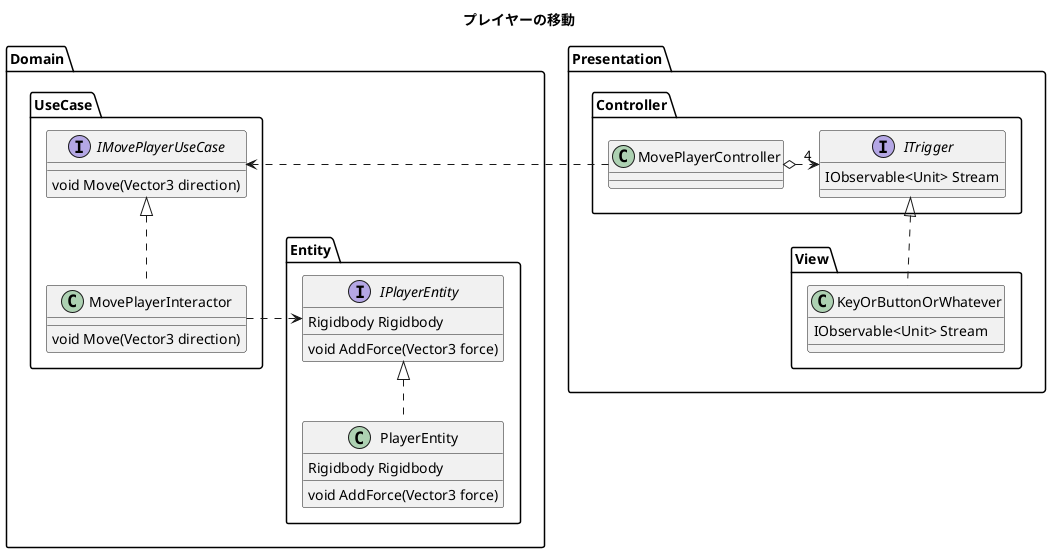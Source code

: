 @startuml

title プレイヤーの移動

package Domain {
    package Entity {
        interface IPlayerEntity {
            Rigidbody Rigidbody
            void AddForce(Vector3 force)
        }
        class PlayerEntity {
            Rigidbody Rigidbody
            void AddForce(Vector3 force)
        }
    }
    package UseCase {
        interface IMovePlayerUseCase {
            void Move(Vector3 direction)
        }
        class MovePlayerInteractor {
            void Move(Vector3 direction)
        }
    }
}
package Presentation {
    package Controller {
        interface ITrigger {
            IObservable<Unit> Stream
        }
        class MovePlayerController {
        }
    }
    package View {
        class KeyOrButtonOrWhatever {
            IObservable<Unit> Stream
        }
    }
}

IPlayerEntity <|.. PlayerEntity

IMovePlayerUseCase <|.. MovePlayerInteractor
MovePlayerInteractor .> IPlayerEntity

MovePlayerController o.> "4" ITrigger
MovePlayerController .> IMovePlayerUseCase

ITrigger <|.. KeyOrButtonOrWhatever


@enduml